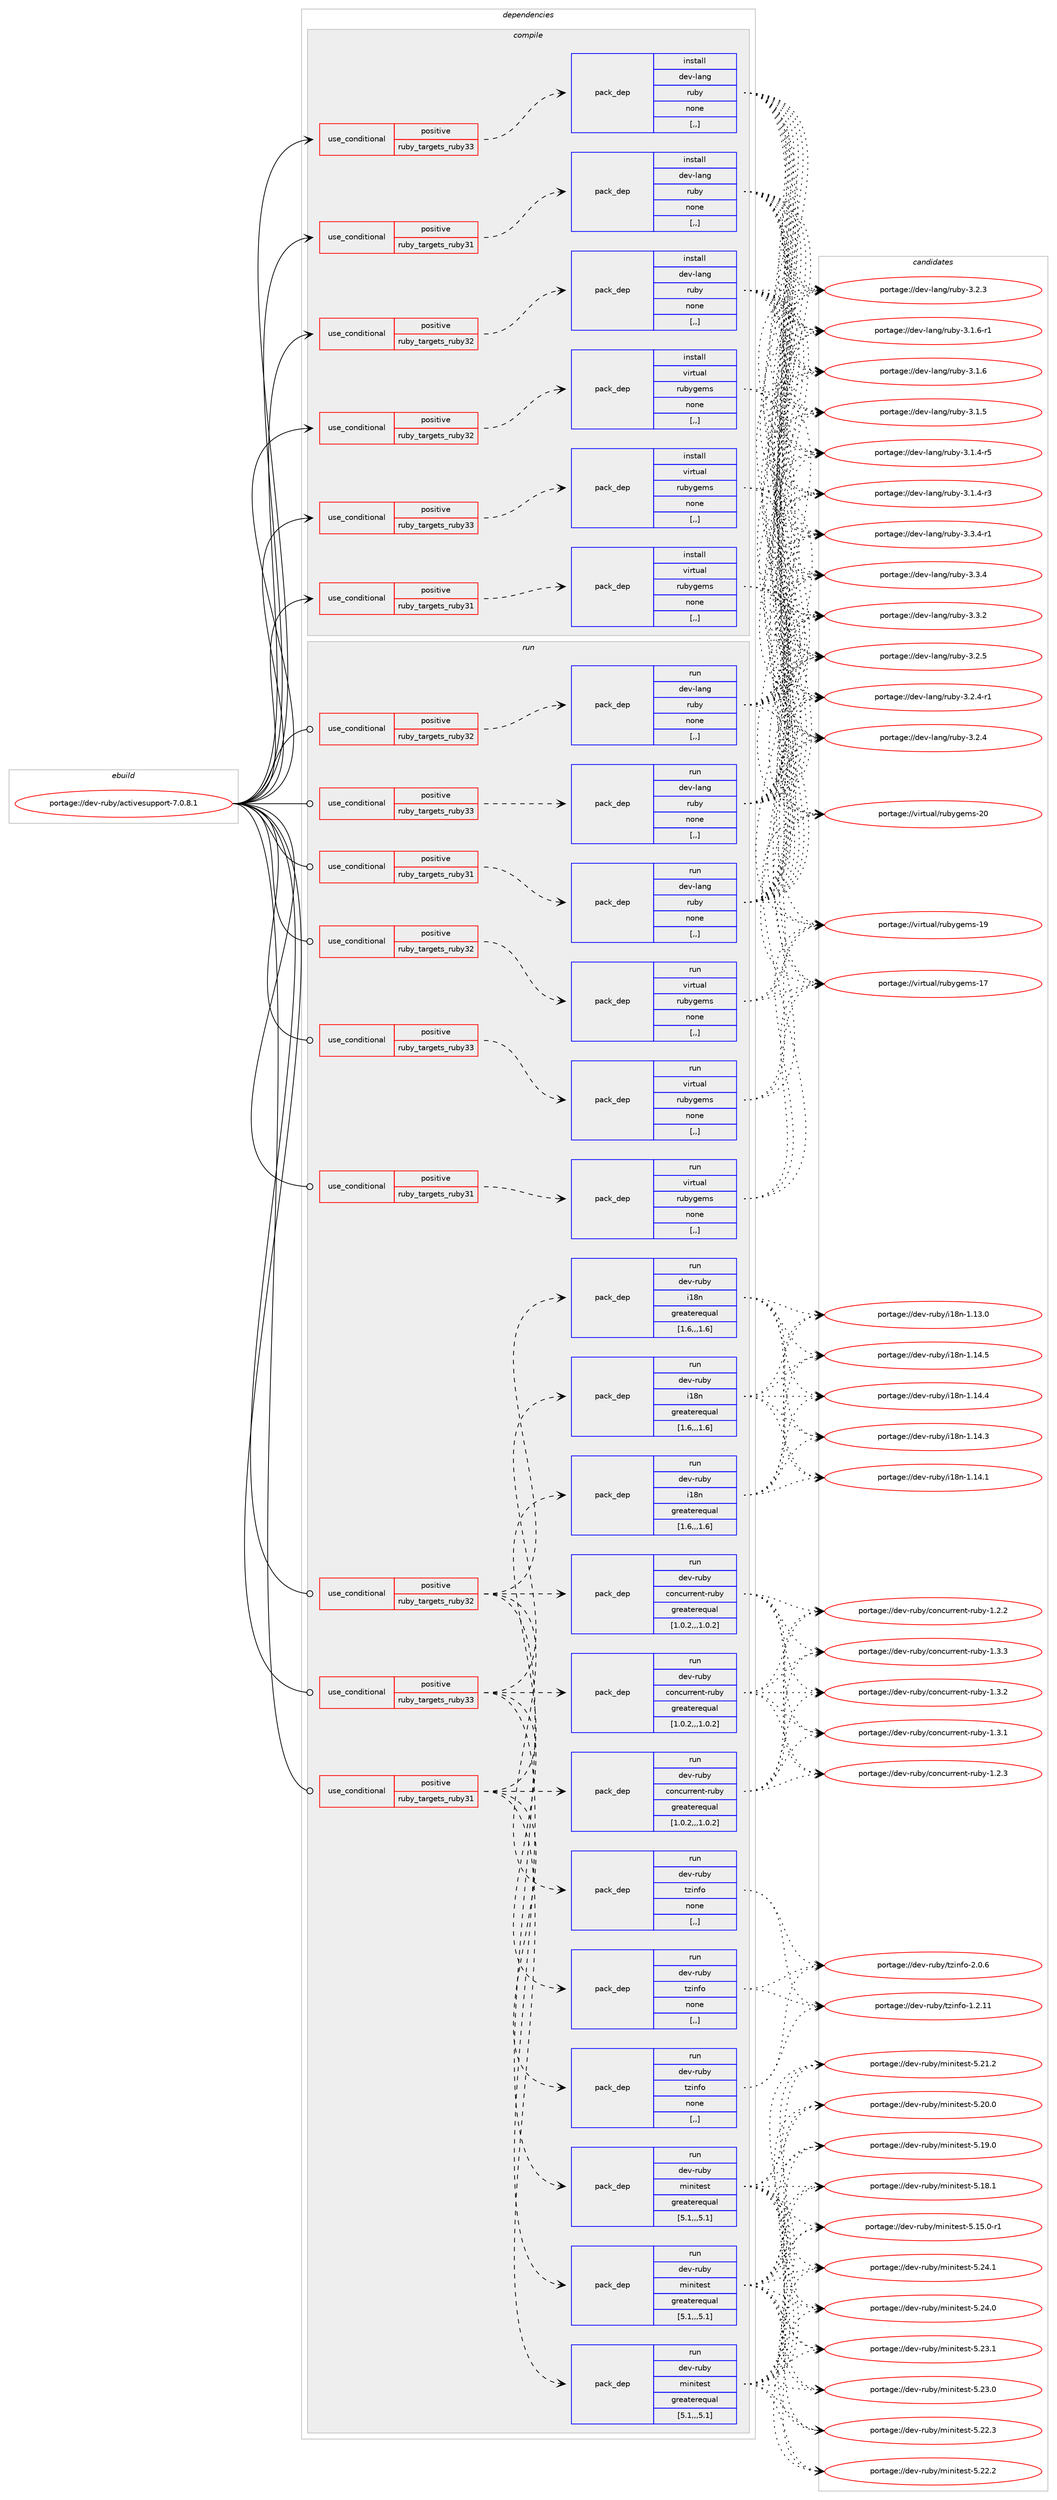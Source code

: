 digraph prolog {

# *************
# Graph options
# *************

newrank=true;
concentrate=true;
compound=true;
graph [rankdir=LR,fontname=Helvetica,fontsize=10,ranksep=1.5];#, ranksep=2.5, nodesep=0.2];
edge  [arrowhead=vee];
node  [fontname=Helvetica,fontsize=10];

# **********
# The ebuild
# **********

subgraph cluster_leftcol {
color=gray;
label=<<i>ebuild</i>>;
id [label="portage://dev-ruby/activesupport-7.0.8.1", color=red, width=4, href="../dev-ruby/activesupport-7.0.8.1.svg"];
}

# ****************
# The dependencies
# ****************

subgraph cluster_midcol {
color=gray;
label=<<i>dependencies</i>>;
subgraph cluster_compile {
fillcolor="#eeeeee";
style=filled;
label=<<i>compile</i>>;
subgraph cond44037 {
dependency175780 [label=<<TABLE BORDER="0" CELLBORDER="1" CELLSPACING="0" CELLPADDING="4"><TR><TD ROWSPAN="3" CELLPADDING="10">use_conditional</TD></TR><TR><TD>positive</TD></TR><TR><TD>ruby_targets_ruby31</TD></TR></TABLE>>, shape=none, color=red];
subgraph pack130462 {
dependency175781 [label=<<TABLE BORDER="0" CELLBORDER="1" CELLSPACING="0" CELLPADDING="4" WIDTH="220"><TR><TD ROWSPAN="6" CELLPADDING="30">pack_dep</TD></TR><TR><TD WIDTH="110">install</TD></TR><TR><TD>dev-lang</TD></TR><TR><TD>ruby</TD></TR><TR><TD>none</TD></TR><TR><TD>[,,]</TD></TR></TABLE>>, shape=none, color=blue];
}
dependency175780:e -> dependency175781:w [weight=20,style="dashed",arrowhead="vee"];
}
id:e -> dependency175780:w [weight=20,style="solid",arrowhead="vee"];
subgraph cond44038 {
dependency175782 [label=<<TABLE BORDER="0" CELLBORDER="1" CELLSPACING="0" CELLPADDING="4"><TR><TD ROWSPAN="3" CELLPADDING="10">use_conditional</TD></TR><TR><TD>positive</TD></TR><TR><TD>ruby_targets_ruby31</TD></TR></TABLE>>, shape=none, color=red];
subgraph pack130463 {
dependency175783 [label=<<TABLE BORDER="0" CELLBORDER="1" CELLSPACING="0" CELLPADDING="4" WIDTH="220"><TR><TD ROWSPAN="6" CELLPADDING="30">pack_dep</TD></TR><TR><TD WIDTH="110">install</TD></TR><TR><TD>virtual</TD></TR><TR><TD>rubygems</TD></TR><TR><TD>none</TD></TR><TR><TD>[,,]</TD></TR></TABLE>>, shape=none, color=blue];
}
dependency175782:e -> dependency175783:w [weight=20,style="dashed",arrowhead="vee"];
}
id:e -> dependency175782:w [weight=20,style="solid",arrowhead="vee"];
subgraph cond44039 {
dependency175784 [label=<<TABLE BORDER="0" CELLBORDER="1" CELLSPACING="0" CELLPADDING="4"><TR><TD ROWSPAN="3" CELLPADDING="10">use_conditional</TD></TR><TR><TD>positive</TD></TR><TR><TD>ruby_targets_ruby32</TD></TR></TABLE>>, shape=none, color=red];
subgraph pack130464 {
dependency175785 [label=<<TABLE BORDER="0" CELLBORDER="1" CELLSPACING="0" CELLPADDING="4" WIDTH="220"><TR><TD ROWSPAN="6" CELLPADDING="30">pack_dep</TD></TR><TR><TD WIDTH="110">install</TD></TR><TR><TD>dev-lang</TD></TR><TR><TD>ruby</TD></TR><TR><TD>none</TD></TR><TR><TD>[,,]</TD></TR></TABLE>>, shape=none, color=blue];
}
dependency175784:e -> dependency175785:w [weight=20,style="dashed",arrowhead="vee"];
}
id:e -> dependency175784:w [weight=20,style="solid",arrowhead="vee"];
subgraph cond44040 {
dependency175786 [label=<<TABLE BORDER="0" CELLBORDER="1" CELLSPACING="0" CELLPADDING="4"><TR><TD ROWSPAN="3" CELLPADDING="10">use_conditional</TD></TR><TR><TD>positive</TD></TR><TR><TD>ruby_targets_ruby32</TD></TR></TABLE>>, shape=none, color=red];
subgraph pack130465 {
dependency175787 [label=<<TABLE BORDER="0" CELLBORDER="1" CELLSPACING="0" CELLPADDING="4" WIDTH="220"><TR><TD ROWSPAN="6" CELLPADDING="30">pack_dep</TD></TR><TR><TD WIDTH="110">install</TD></TR><TR><TD>virtual</TD></TR><TR><TD>rubygems</TD></TR><TR><TD>none</TD></TR><TR><TD>[,,]</TD></TR></TABLE>>, shape=none, color=blue];
}
dependency175786:e -> dependency175787:w [weight=20,style="dashed",arrowhead="vee"];
}
id:e -> dependency175786:w [weight=20,style="solid",arrowhead="vee"];
subgraph cond44041 {
dependency175788 [label=<<TABLE BORDER="0" CELLBORDER="1" CELLSPACING="0" CELLPADDING="4"><TR><TD ROWSPAN="3" CELLPADDING="10">use_conditional</TD></TR><TR><TD>positive</TD></TR><TR><TD>ruby_targets_ruby33</TD></TR></TABLE>>, shape=none, color=red];
subgraph pack130466 {
dependency175789 [label=<<TABLE BORDER="0" CELLBORDER="1" CELLSPACING="0" CELLPADDING="4" WIDTH="220"><TR><TD ROWSPAN="6" CELLPADDING="30">pack_dep</TD></TR><TR><TD WIDTH="110">install</TD></TR><TR><TD>dev-lang</TD></TR><TR><TD>ruby</TD></TR><TR><TD>none</TD></TR><TR><TD>[,,]</TD></TR></TABLE>>, shape=none, color=blue];
}
dependency175788:e -> dependency175789:w [weight=20,style="dashed",arrowhead="vee"];
}
id:e -> dependency175788:w [weight=20,style="solid",arrowhead="vee"];
subgraph cond44042 {
dependency175790 [label=<<TABLE BORDER="0" CELLBORDER="1" CELLSPACING="0" CELLPADDING="4"><TR><TD ROWSPAN="3" CELLPADDING="10">use_conditional</TD></TR><TR><TD>positive</TD></TR><TR><TD>ruby_targets_ruby33</TD></TR></TABLE>>, shape=none, color=red];
subgraph pack130467 {
dependency175791 [label=<<TABLE BORDER="0" CELLBORDER="1" CELLSPACING="0" CELLPADDING="4" WIDTH="220"><TR><TD ROWSPAN="6" CELLPADDING="30">pack_dep</TD></TR><TR><TD WIDTH="110">install</TD></TR><TR><TD>virtual</TD></TR><TR><TD>rubygems</TD></TR><TR><TD>none</TD></TR><TR><TD>[,,]</TD></TR></TABLE>>, shape=none, color=blue];
}
dependency175790:e -> dependency175791:w [weight=20,style="dashed",arrowhead="vee"];
}
id:e -> dependency175790:w [weight=20,style="solid",arrowhead="vee"];
}
subgraph cluster_compileandrun {
fillcolor="#eeeeee";
style=filled;
label=<<i>compile and run</i>>;
}
subgraph cluster_run {
fillcolor="#eeeeee";
style=filled;
label=<<i>run</i>>;
subgraph cond44043 {
dependency175792 [label=<<TABLE BORDER="0" CELLBORDER="1" CELLSPACING="0" CELLPADDING="4"><TR><TD ROWSPAN="3" CELLPADDING="10">use_conditional</TD></TR><TR><TD>positive</TD></TR><TR><TD>ruby_targets_ruby31</TD></TR></TABLE>>, shape=none, color=red];
subgraph pack130468 {
dependency175793 [label=<<TABLE BORDER="0" CELLBORDER="1" CELLSPACING="0" CELLPADDING="4" WIDTH="220"><TR><TD ROWSPAN="6" CELLPADDING="30">pack_dep</TD></TR><TR><TD WIDTH="110">run</TD></TR><TR><TD>dev-lang</TD></TR><TR><TD>ruby</TD></TR><TR><TD>none</TD></TR><TR><TD>[,,]</TD></TR></TABLE>>, shape=none, color=blue];
}
dependency175792:e -> dependency175793:w [weight=20,style="dashed",arrowhead="vee"];
}
id:e -> dependency175792:w [weight=20,style="solid",arrowhead="odot"];
subgraph cond44044 {
dependency175794 [label=<<TABLE BORDER="0" CELLBORDER="1" CELLSPACING="0" CELLPADDING="4"><TR><TD ROWSPAN="3" CELLPADDING="10">use_conditional</TD></TR><TR><TD>positive</TD></TR><TR><TD>ruby_targets_ruby31</TD></TR></TABLE>>, shape=none, color=red];
subgraph pack130469 {
dependency175795 [label=<<TABLE BORDER="0" CELLBORDER="1" CELLSPACING="0" CELLPADDING="4" WIDTH="220"><TR><TD ROWSPAN="6" CELLPADDING="30">pack_dep</TD></TR><TR><TD WIDTH="110">run</TD></TR><TR><TD>dev-ruby</TD></TR><TR><TD>concurrent-ruby</TD></TR><TR><TD>greaterequal</TD></TR><TR><TD>[1.0.2,,,1.0.2]</TD></TR></TABLE>>, shape=none, color=blue];
}
dependency175794:e -> dependency175795:w [weight=20,style="dashed",arrowhead="vee"];
subgraph pack130470 {
dependency175796 [label=<<TABLE BORDER="0" CELLBORDER="1" CELLSPACING="0" CELLPADDING="4" WIDTH="220"><TR><TD ROWSPAN="6" CELLPADDING="30">pack_dep</TD></TR><TR><TD WIDTH="110">run</TD></TR><TR><TD>dev-ruby</TD></TR><TR><TD>i18n</TD></TR><TR><TD>greaterequal</TD></TR><TR><TD>[1.6,,,1.6]</TD></TR></TABLE>>, shape=none, color=blue];
}
dependency175794:e -> dependency175796:w [weight=20,style="dashed",arrowhead="vee"];
subgraph pack130471 {
dependency175797 [label=<<TABLE BORDER="0" CELLBORDER="1" CELLSPACING="0" CELLPADDING="4" WIDTH="220"><TR><TD ROWSPAN="6" CELLPADDING="30">pack_dep</TD></TR><TR><TD WIDTH="110">run</TD></TR><TR><TD>dev-ruby</TD></TR><TR><TD>tzinfo</TD></TR><TR><TD>none</TD></TR><TR><TD>[,,]</TD></TR></TABLE>>, shape=none, color=blue];
}
dependency175794:e -> dependency175797:w [weight=20,style="dashed",arrowhead="vee"];
subgraph pack130472 {
dependency175798 [label=<<TABLE BORDER="0" CELLBORDER="1" CELLSPACING="0" CELLPADDING="4" WIDTH="220"><TR><TD ROWSPAN="6" CELLPADDING="30">pack_dep</TD></TR><TR><TD WIDTH="110">run</TD></TR><TR><TD>dev-ruby</TD></TR><TR><TD>minitest</TD></TR><TR><TD>greaterequal</TD></TR><TR><TD>[5.1,,,5.1]</TD></TR></TABLE>>, shape=none, color=blue];
}
dependency175794:e -> dependency175798:w [weight=20,style="dashed",arrowhead="vee"];
}
id:e -> dependency175794:w [weight=20,style="solid",arrowhead="odot"];
subgraph cond44045 {
dependency175799 [label=<<TABLE BORDER="0" CELLBORDER="1" CELLSPACING="0" CELLPADDING="4"><TR><TD ROWSPAN="3" CELLPADDING="10">use_conditional</TD></TR><TR><TD>positive</TD></TR><TR><TD>ruby_targets_ruby31</TD></TR></TABLE>>, shape=none, color=red];
subgraph pack130473 {
dependency175800 [label=<<TABLE BORDER="0" CELLBORDER="1" CELLSPACING="0" CELLPADDING="4" WIDTH="220"><TR><TD ROWSPAN="6" CELLPADDING="30">pack_dep</TD></TR><TR><TD WIDTH="110">run</TD></TR><TR><TD>virtual</TD></TR><TR><TD>rubygems</TD></TR><TR><TD>none</TD></TR><TR><TD>[,,]</TD></TR></TABLE>>, shape=none, color=blue];
}
dependency175799:e -> dependency175800:w [weight=20,style="dashed",arrowhead="vee"];
}
id:e -> dependency175799:w [weight=20,style="solid",arrowhead="odot"];
subgraph cond44046 {
dependency175801 [label=<<TABLE BORDER="0" CELLBORDER="1" CELLSPACING="0" CELLPADDING="4"><TR><TD ROWSPAN="3" CELLPADDING="10">use_conditional</TD></TR><TR><TD>positive</TD></TR><TR><TD>ruby_targets_ruby32</TD></TR></TABLE>>, shape=none, color=red];
subgraph pack130474 {
dependency175802 [label=<<TABLE BORDER="0" CELLBORDER="1" CELLSPACING="0" CELLPADDING="4" WIDTH="220"><TR><TD ROWSPAN="6" CELLPADDING="30">pack_dep</TD></TR><TR><TD WIDTH="110">run</TD></TR><TR><TD>dev-lang</TD></TR><TR><TD>ruby</TD></TR><TR><TD>none</TD></TR><TR><TD>[,,]</TD></TR></TABLE>>, shape=none, color=blue];
}
dependency175801:e -> dependency175802:w [weight=20,style="dashed",arrowhead="vee"];
}
id:e -> dependency175801:w [weight=20,style="solid",arrowhead="odot"];
subgraph cond44047 {
dependency175803 [label=<<TABLE BORDER="0" CELLBORDER="1" CELLSPACING="0" CELLPADDING="4"><TR><TD ROWSPAN="3" CELLPADDING="10">use_conditional</TD></TR><TR><TD>positive</TD></TR><TR><TD>ruby_targets_ruby32</TD></TR></TABLE>>, shape=none, color=red];
subgraph pack130475 {
dependency175804 [label=<<TABLE BORDER="0" CELLBORDER="1" CELLSPACING="0" CELLPADDING="4" WIDTH="220"><TR><TD ROWSPAN="6" CELLPADDING="30">pack_dep</TD></TR><TR><TD WIDTH="110">run</TD></TR><TR><TD>dev-ruby</TD></TR><TR><TD>concurrent-ruby</TD></TR><TR><TD>greaterequal</TD></TR><TR><TD>[1.0.2,,,1.0.2]</TD></TR></TABLE>>, shape=none, color=blue];
}
dependency175803:e -> dependency175804:w [weight=20,style="dashed",arrowhead="vee"];
subgraph pack130476 {
dependency175805 [label=<<TABLE BORDER="0" CELLBORDER="1" CELLSPACING="0" CELLPADDING="4" WIDTH="220"><TR><TD ROWSPAN="6" CELLPADDING="30">pack_dep</TD></TR><TR><TD WIDTH="110">run</TD></TR><TR><TD>dev-ruby</TD></TR><TR><TD>i18n</TD></TR><TR><TD>greaterequal</TD></TR><TR><TD>[1.6,,,1.6]</TD></TR></TABLE>>, shape=none, color=blue];
}
dependency175803:e -> dependency175805:w [weight=20,style="dashed",arrowhead="vee"];
subgraph pack130477 {
dependency175806 [label=<<TABLE BORDER="0" CELLBORDER="1" CELLSPACING="0" CELLPADDING="4" WIDTH="220"><TR><TD ROWSPAN="6" CELLPADDING="30">pack_dep</TD></TR><TR><TD WIDTH="110">run</TD></TR><TR><TD>dev-ruby</TD></TR><TR><TD>tzinfo</TD></TR><TR><TD>none</TD></TR><TR><TD>[,,]</TD></TR></TABLE>>, shape=none, color=blue];
}
dependency175803:e -> dependency175806:w [weight=20,style="dashed",arrowhead="vee"];
subgraph pack130478 {
dependency175807 [label=<<TABLE BORDER="0" CELLBORDER="1" CELLSPACING="0" CELLPADDING="4" WIDTH="220"><TR><TD ROWSPAN="6" CELLPADDING="30">pack_dep</TD></TR><TR><TD WIDTH="110">run</TD></TR><TR><TD>dev-ruby</TD></TR><TR><TD>minitest</TD></TR><TR><TD>greaterequal</TD></TR><TR><TD>[5.1,,,5.1]</TD></TR></TABLE>>, shape=none, color=blue];
}
dependency175803:e -> dependency175807:w [weight=20,style="dashed",arrowhead="vee"];
}
id:e -> dependency175803:w [weight=20,style="solid",arrowhead="odot"];
subgraph cond44048 {
dependency175808 [label=<<TABLE BORDER="0" CELLBORDER="1" CELLSPACING="0" CELLPADDING="4"><TR><TD ROWSPAN="3" CELLPADDING="10">use_conditional</TD></TR><TR><TD>positive</TD></TR><TR><TD>ruby_targets_ruby32</TD></TR></TABLE>>, shape=none, color=red];
subgraph pack130479 {
dependency175809 [label=<<TABLE BORDER="0" CELLBORDER="1" CELLSPACING="0" CELLPADDING="4" WIDTH="220"><TR><TD ROWSPAN="6" CELLPADDING="30">pack_dep</TD></TR><TR><TD WIDTH="110">run</TD></TR><TR><TD>virtual</TD></TR><TR><TD>rubygems</TD></TR><TR><TD>none</TD></TR><TR><TD>[,,]</TD></TR></TABLE>>, shape=none, color=blue];
}
dependency175808:e -> dependency175809:w [weight=20,style="dashed",arrowhead="vee"];
}
id:e -> dependency175808:w [weight=20,style="solid",arrowhead="odot"];
subgraph cond44049 {
dependency175810 [label=<<TABLE BORDER="0" CELLBORDER="1" CELLSPACING="0" CELLPADDING="4"><TR><TD ROWSPAN="3" CELLPADDING="10">use_conditional</TD></TR><TR><TD>positive</TD></TR><TR><TD>ruby_targets_ruby33</TD></TR></TABLE>>, shape=none, color=red];
subgraph pack130480 {
dependency175811 [label=<<TABLE BORDER="0" CELLBORDER="1" CELLSPACING="0" CELLPADDING="4" WIDTH="220"><TR><TD ROWSPAN="6" CELLPADDING="30">pack_dep</TD></TR><TR><TD WIDTH="110">run</TD></TR><TR><TD>dev-lang</TD></TR><TR><TD>ruby</TD></TR><TR><TD>none</TD></TR><TR><TD>[,,]</TD></TR></TABLE>>, shape=none, color=blue];
}
dependency175810:e -> dependency175811:w [weight=20,style="dashed",arrowhead="vee"];
}
id:e -> dependency175810:w [weight=20,style="solid",arrowhead="odot"];
subgraph cond44050 {
dependency175812 [label=<<TABLE BORDER="0" CELLBORDER="1" CELLSPACING="0" CELLPADDING="4"><TR><TD ROWSPAN="3" CELLPADDING="10">use_conditional</TD></TR><TR><TD>positive</TD></TR><TR><TD>ruby_targets_ruby33</TD></TR></TABLE>>, shape=none, color=red];
subgraph pack130481 {
dependency175813 [label=<<TABLE BORDER="0" CELLBORDER="1" CELLSPACING="0" CELLPADDING="4" WIDTH="220"><TR><TD ROWSPAN="6" CELLPADDING="30">pack_dep</TD></TR><TR><TD WIDTH="110">run</TD></TR><TR><TD>dev-ruby</TD></TR><TR><TD>concurrent-ruby</TD></TR><TR><TD>greaterequal</TD></TR><TR><TD>[1.0.2,,,1.0.2]</TD></TR></TABLE>>, shape=none, color=blue];
}
dependency175812:e -> dependency175813:w [weight=20,style="dashed",arrowhead="vee"];
subgraph pack130482 {
dependency175814 [label=<<TABLE BORDER="0" CELLBORDER="1" CELLSPACING="0" CELLPADDING="4" WIDTH="220"><TR><TD ROWSPAN="6" CELLPADDING="30">pack_dep</TD></TR><TR><TD WIDTH="110">run</TD></TR><TR><TD>dev-ruby</TD></TR><TR><TD>i18n</TD></TR><TR><TD>greaterequal</TD></TR><TR><TD>[1.6,,,1.6]</TD></TR></TABLE>>, shape=none, color=blue];
}
dependency175812:e -> dependency175814:w [weight=20,style="dashed",arrowhead="vee"];
subgraph pack130483 {
dependency175815 [label=<<TABLE BORDER="0" CELLBORDER="1" CELLSPACING="0" CELLPADDING="4" WIDTH="220"><TR><TD ROWSPAN="6" CELLPADDING="30">pack_dep</TD></TR><TR><TD WIDTH="110">run</TD></TR><TR><TD>dev-ruby</TD></TR><TR><TD>tzinfo</TD></TR><TR><TD>none</TD></TR><TR><TD>[,,]</TD></TR></TABLE>>, shape=none, color=blue];
}
dependency175812:e -> dependency175815:w [weight=20,style="dashed",arrowhead="vee"];
subgraph pack130484 {
dependency175816 [label=<<TABLE BORDER="0" CELLBORDER="1" CELLSPACING="0" CELLPADDING="4" WIDTH="220"><TR><TD ROWSPAN="6" CELLPADDING="30">pack_dep</TD></TR><TR><TD WIDTH="110">run</TD></TR><TR><TD>dev-ruby</TD></TR><TR><TD>minitest</TD></TR><TR><TD>greaterequal</TD></TR><TR><TD>[5.1,,,5.1]</TD></TR></TABLE>>, shape=none, color=blue];
}
dependency175812:e -> dependency175816:w [weight=20,style="dashed",arrowhead="vee"];
}
id:e -> dependency175812:w [weight=20,style="solid",arrowhead="odot"];
subgraph cond44051 {
dependency175817 [label=<<TABLE BORDER="0" CELLBORDER="1" CELLSPACING="0" CELLPADDING="4"><TR><TD ROWSPAN="3" CELLPADDING="10">use_conditional</TD></TR><TR><TD>positive</TD></TR><TR><TD>ruby_targets_ruby33</TD></TR></TABLE>>, shape=none, color=red];
subgraph pack130485 {
dependency175818 [label=<<TABLE BORDER="0" CELLBORDER="1" CELLSPACING="0" CELLPADDING="4" WIDTH="220"><TR><TD ROWSPAN="6" CELLPADDING="30">pack_dep</TD></TR><TR><TD WIDTH="110">run</TD></TR><TR><TD>virtual</TD></TR><TR><TD>rubygems</TD></TR><TR><TD>none</TD></TR><TR><TD>[,,]</TD></TR></TABLE>>, shape=none, color=blue];
}
dependency175817:e -> dependency175818:w [weight=20,style="dashed",arrowhead="vee"];
}
id:e -> dependency175817:w [weight=20,style="solid",arrowhead="odot"];
}
}

# **************
# The candidates
# **************

subgraph cluster_choices {
rank=same;
color=gray;
label=<<i>candidates</i>>;

subgraph choice130462 {
color=black;
nodesep=1;
choice100101118451089711010347114117981214551465146524511449 [label="portage://dev-lang/ruby-3.3.4-r1", color=red, width=4,href="../dev-lang/ruby-3.3.4-r1.svg"];
choice10010111845108971101034711411798121455146514652 [label="portage://dev-lang/ruby-3.3.4", color=red, width=4,href="../dev-lang/ruby-3.3.4.svg"];
choice10010111845108971101034711411798121455146514650 [label="portage://dev-lang/ruby-3.3.2", color=red, width=4,href="../dev-lang/ruby-3.3.2.svg"];
choice10010111845108971101034711411798121455146504653 [label="portage://dev-lang/ruby-3.2.5", color=red, width=4,href="../dev-lang/ruby-3.2.5.svg"];
choice100101118451089711010347114117981214551465046524511449 [label="portage://dev-lang/ruby-3.2.4-r1", color=red, width=4,href="../dev-lang/ruby-3.2.4-r1.svg"];
choice10010111845108971101034711411798121455146504652 [label="portage://dev-lang/ruby-3.2.4", color=red, width=4,href="../dev-lang/ruby-3.2.4.svg"];
choice10010111845108971101034711411798121455146504651 [label="portage://dev-lang/ruby-3.2.3", color=red, width=4,href="../dev-lang/ruby-3.2.3.svg"];
choice100101118451089711010347114117981214551464946544511449 [label="portage://dev-lang/ruby-3.1.6-r1", color=red, width=4,href="../dev-lang/ruby-3.1.6-r1.svg"];
choice10010111845108971101034711411798121455146494654 [label="portage://dev-lang/ruby-3.1.6", color=red, width=4,href="../dev-lang/ruby-3.1.6.svg"];
choice10010111845108971101034711411798121455146494653 [label="portage://dev-lang/ruby-3.1.5", color=red, width=4,href="../dev-lang/ruby-3.1.5.svg"];
choice100101118451089711010347114117981214551464946524511453 [label="portage://dev-lang/ruby-3.1.4-r5", color=red, width=4,href="../dev-lang/ruby-3.1.4-r5.svg"];
choice100101118451089711010347114117981214551464946524511451 [label="portage://dev-lang/ruby-3.1.4-r3", color=red, width=4,href="../dev-lang/ruby-3.1.4-r3.svg"];
dependency175781:e -> choice100101118451089711010347114117981214551465146524511449:w [style=dotted,weight="100"];
dependency175781:e -> choice10010111845108971101034711411798121455146514652:w [style=dotted,weight="100"];
dependency175781:e -> choice10010111845108971101034711411798121455146514650:w [style=dotted,weight="100"];
dependency175781:e -> choice10010111845108971101034711411798121455146504653:w [style=dotted,weight="100"];
dependency175781:e -> choice100101118451089711010347114117981214551465046524511449:w [style=dotted,weight="100"];
dependency175781:e -> choice10010111845108971101034711411798121455146504652:w [style=dotted,weight="100"];
dependency175781:e -> choice10010111845108971101034711411798121455146504651:w [style=dotted,weight="100"];
dependency175781:e -> choice100101118451089711010347114117981214551464946544511449:w [style=dotted,weight="100"];
dependency175781:e -> choice10010111845108971101034711411798121455146494654:w [style=dotted,weight="100"];
dependency175781:e -> choice10010111845108971101034711411798121455146494653:w [style=dotted,weight="100"];
dependency175781:e -> choice100101118451089711010347114117981214551464946524511453:w [style=dotted,weight="100"];
dependency175781:e -> choice100101118451089711010347114117981214551464946524511451:w [style=dotted,weight="100"];
}
subgraph choice130463 {
color=black;
nodesep=1;
choice118105114116117971084711411798121103101109115455048 [label="portage://virtual/rubygems-20", color=red, width=4,href="../virtual/rubygems-20.svg"];
choice118105114116117971084711411798121103101109115454957 [label="portage://virtual/rubygems-19", color=red, width=4,href="../virtual/rubygems-19.svg"];
choice118105114116117971084711411798121103101109115454955 [label="portage://virtual/rubygems-17", color=red, width=4,href="../virtual/rubygems-17.svg"];
dependency175783:e -> choice118105114116117971084711411798121103101109115455048:w [style=dotted,weight="100"];
dependency175783:e -> choice118105114116117971084711411798121103101109115454957:w [style=dotted,weight="100"];
dependency175783:e -> choice118105114116117971084711411798121103101109115454955:w [style=dotted,weight="100"];
}
subgraph choice130464 {
color=black;
nodesep=1;
choice100101118451089711010347114117981214551465146524511449 [label="portage://dev-lang/ruby-3.3.4-r1", color=red, width=4,href="../dev-lang/ruby-3.3.4-r1.svg"];
choice10010111845108971101034711411798121455146514652 [label="portage://dev-lang/ruby-3.3.4", color=red, width=4,href="../dev-lang/ruby-3.3.4.svg"];
choice10010111845108971101034711411798121455146514650 [label="portage://dev-lang/ruby-3.3.2", color=red, width=4,href="../dev-lang/ruby-3.3.2.svg"];
choice10010111845108971101034711411798121455146504653 [label="portage://dev-lang/ruby-3.2.5", color=red, width=4,href="../dev-lang/ruby-3.2.5.svg"];
choice100101118451089711010347114117981214551465046524511449 [label="portage://dev-lang/ruby-3.2.4-r1", color=red, width=4,href="../dev-lang/ruby-3.2.4-r1.svg"];
choice10010111845108971101034711411798121455146504652 [label="portage://dev-lang/ruby-3.2.4", color=red, width=4,href="../dev-lang/ruby-3.2.4.svg"];
choice10010111845108971101034711411798121455146504651 [label="portage://dev-lang/ruby-3.2.3", color=red, width=4,href="../dev-lang/ruby-3.2.3.svg"];
choice100101118451089711010347114117981214551464946544511449 [label="portage://dev-lang/ruby-3.1.6-r1", color=red, width=4,href="../dev-lang/ruby-3.1.6-r1.svg"];
choice10010111845108971101034711411798121455146494654 [label="portage://dev-lang/ruby-3.1.6", color=red, width=4,href="../dev-lang/ruby-3.1.6.svg"];
choice10010111845108971101034711411798121455146494653 [label="portage://dev-lang/ruby-3.1.5", color=red, width=4,href="../dev-lang/ruby-3.1.5.svg"];
choice100101118451089711010347114117981214551464946524511453 [label="portage://dev-lang/ruby-3.1.4-r5", color=red, width=4,href="../dev-lang/ruby-3.1.4-r5.svg"];
choice100101118451089711010347114117981214551464946524511451 [label="portage://dev-lang/ruby-3.1.4-r3", color=red, width=4,href="../dev-lang/ruby-3.1.4-r3.svg"];
dependency175785:e -> choice100101118451089711010347114117981214551465146524511449:w [style=dotted,weight="100"];
dependency175785:e -> choice10010111845108971101034711411798121455146514652:w [style=dotted,weight="100"];
dependency175785:e -> choice10010111845108971101034711411798121455146514650:w [style=dotted,weight="100"];
dependency175785:e -> choice10010111845108971101034711411798121455146504653:w [style=dotted,weight="100"];
dependency175785:e -> choice100101118451089711010347114117981214551465046524511449:w [style=dotted,weight="100"];
dependency175785:e -> choice10010111845108971101034711411798121455146504652:w [style=dotted,weight="100"];
dependency175785:e -> choice10010111845108971101034711411798121455146504651:w [style=dotted,weight="100"];
dependency175785:e -> choice100101118451089711010347114117981214551464946544511449:w [style=dotted,weight="100"];
dependency175785:e -> choice10010111845108971101034711411798121455146494654:w [style=dotted,weight="100"];
dependency175785:e -> choice10010111845108971101034711411798121455146494653:w [style=dotted,weight="100"];
dependency175785:e -> choice100101118451089711010347114117981214551464946524511453:w [style=dotted,weight="100"];
dependency175785:e -> choice100101118451089711010347114117981214551464946524511451:w [style=dotted,weight="100"];
}
subgraph choice130465 {
color=black;
nodesep=1;
choice118105114116117971084711411798121103101109115455048 [label="portage://virtual/rubygems-20", color=red, width=4,href="../virtual/rubygems-20.svg"];
choice118105114116117971084711411798121103101109115454957 [label="portage://virtual/rubygems-19", color=red, width=4,href="../virtual/rubygems-19.svg"];
choice118105114116117971084711411798121103101109115454955 [label="portage://virtual/rubygems-17", color=red, width=4,href="../virtual/rubygems-17.svg"];
dependency175787:e -> choice118105114116117971084711411798121103101109115455048:w [style=dotted,weight="100"];
dependency175787:e -> choice118105114116117971084711411798121103101109115454957:w [style=dotted,weight="100"];
dependency175787:e -> choice118105114116117971084711411798121103101109115454955:w [style=dotted,weight="100"];
}
subgraph choice130466 {
color=black;
nodesep=1;
choice100101118451089711010347114117981214551465146524511449 [label="portage://dev-lang/ruby-3.3.4-r1", color=red, width=4,href="../dev-lang/ruby-3.3.4-r1.svg"];
choice10010111845108971101034711411798121455146514652 [label="portage://dev-lang/ruby-3.3.4", color=red, width=4,href="../dev-lang/ruby-3.3.4.svg"];
choice10010111845108971101034711411798121455146514650 [label="portage://dev-lang/ruby-3.3.2", color=red, width=4,href="../dev-lang/ruby-3.3.2.svg"];
choice10010111845108971101034711411798121455146504653 [label="portage://dev-lang/ruby-3.2.5", color=red, width=4,href="../dev-lang/ruby-3.2.5.svg"];
choice100101118451089711010347114117981214551465046524511449 [label="portage://dev-lang/ruby-3.2.4-r1", color=red, width=4,href="../dev-lang/ruby-3.2.4-r1.svg"];
choice10010111845108971101034711411798121455146504652 [label="portage://dev-lang/ruby-3.2.4", color=red, width=4,href="../dev-lang/ruby-3.2.4.svg"];
choice10010111845108971101034711411798121455146504651 [label="portage://dev-lang/ruby-3.2.3", color=red, width=4,href="../dev-lang/ruby-3.2.3.svg"];
choice100101118451089711010347114117981214551464946544511449 [label="portage://dev-lang/ruby-3.1.6-r1", color=red, width=4,href="../dev-lang/ruby-3.1.6-r1.svg"];
choice10010111845108971101034711411798121455146494654 [label="portage://dev-lang/ruby-3.1.6", color=red, width=4,href="../dev-lang/ruby-3.1.6.svg"];
choice10010111845108971101034711411798121455146494653 [label="portage://dev-lang/ruby-3.1.5", color=red, width=4,href="../dev-lang/ruby-3.1.5.svg"];
choice100101118451089711010347114117981214551464946524511453 [label="portage://dev-lang/ruby-3.1.4-r5", color=red, width=4,href="../dev-lang/ruby-3.1.4-r5.svg"];
choice100101118451089711010347114117981214551464946524511451 [label="portage://dev-lang/ruby-3.1.4-r3", color=red, width=4,href="../dev-lang/ruby-3.1.4-r3.svg"];
dependency175789:e -> choice100101118451089711010347114117981214551465146524511449:w [style=dotted,weight="100"];
dependency175789:e -> choice10010111845108971101034711411798121455146514652:w [style=dotted,weight="100"];
dependency175789:e -> choice10010111845108971101034711411798121455146514650:w [style=dotted,weight="100"];
dependency175789:e -> choice10010111845108971101034711411798121455146504653:w [style=dotted,weight="100"];
dependency175789:e -> choice100101118451089711010347114117981214551465046524511449:w [style=dotted,weight="100"];
dependency175789:e -> choice10010111845108971101034711411798121455146504652:w [style=dotted,weight="100"];
dependency175789:e -> choice10010111845108971101034711411798121455146504651:w [style=dotted,weight="100"];
dependency175789:e -> choice100101118451089711010347114117981214551464946544511449:w [style=dotted,weight="100"];
dependency175789:e -> choice10010111845108971101034711411798121455146494654:w [style=dotted,weight="100"];
dependency175789:e -> choice10010111845108971101034711411798121455146494653:w [style=dotted,weight="100"];
dependency175789:e -> choice100101118451089711010347114117981214551464946524511453:w [style=dotted,weight="100"];
dependency175789:e -> choice100101118451089711010347114117981214551464946524511451:w [style=dotted,weight="100"];
}
subgraph choice130467 {
color=black;
nodesep=1;
choice118105114116117971084711411798121103101109115455048 [label="portage://virtual/rubygems-20", color=red, width=4,href="../virtual/rubygems-20.svg"];
choice118105114116117971084711411798121103101109115454957 [label="portage://virtual/rubygems-19", color=red, width=4,href="../virtual/rubygems-19.svg"];
choice118105114116117971084711411798121103101109115454955 [label="portage://virtual/rubygems-17", color=red, width=4,href="../virtual/rubygems-17.svg"];
dependency175791:e -> choice118105114116117971084711411798121103101109115455048:w [style=dotted,weight="100"];
dependency175791:e -> choice118105114116117971084711411798121103101109115454957:w [style=dotted,weight="100"];
dependency175791:e -> choice118105114116117971084711411798121103101109115454955:w [style=dotted,weight="100"];
}
subgraph choice130468 {
color=black;
nodesep=1;
choice100101118451089711010347114117981214551465146524511449 [label="portage://dev-lang/ruby-3.3.4-r1", color=red, width=4,href="../dev-lang/ruby-3.3.4-r1.svg"];
choice10010111845108971101034711411798121455146514652 [label="portage://dev-lang/ruby-3.3.4", color=red, width=4,href="../dev-lang/ruby-3.3.4.svg"];
choice10010111845108971101034711411798121455146514650 [label="portage://dev-lang/ruby-3.3.2", color=red, width=4,href="../dev-lang/ruby-3.3.2.svg"];
choice10010111845108971101034711411798121455146504653 [label="portage://dev-lang/ruby-3.2.5", color=red, width=4,href="../dev-lang/ruby-3.2.5.svg"];
choice100101118451089711010347114117981214551465046524511449 [label="portage://dev-lang/ruby-3.2.4-r1", color=red, width=4,href="../dev-lang/ruby-3.2.4-r1.svg"];
choice10010111845108971101034711411798121455146504652 [label="portage://dev-lang/ruby-3.2.4", color=red, width=4,href="../dev-lang/ruby-3.2.4.svg"];
choice10010111845108971101034711411798121455146504651 [label="portage://dev-lang/ruby-3.2.3", color=red, width=4,href="../dev-lang/ruby-3.2.3.svg"];
choice100101118451089711010347114117981214551464946544511449 [label="portage://dev-lang/ruby-3.1.6-r1", color=red, width=4,href="../dev-lang/ruby-3.1.6-r1.svg"];
choice10010111845108971101034711411798121455146494654 [label="portage://dev-lang/ruby-3.1.6", color=red, width=4,href="../dev-lang/ruby-3.1.6.svg"];
choice10010111845108971101034711411798121455146494653 [label="portage://dev-lang/ruby-3.1.5", color=red, width=4,href="../dev-lang/ruby-3.1.5.svg"];
choice100101118451089711010347114117981214551464946524511453 [label="portage://dev-lang/ruby-3.1.4-r5", color=red, width=4,href="../dev-lang/ruby-3.1.4-r5.svg"];
choice100101118451089711010347114117981214551464946524511451 [label="portage://dev-lang/ruby-3.1.4-r3", color=red, width=4,href="../dev-lang/ruby-3.1.4-r3.svg"];
dependency175793:e -> choice100101118451089711010347114117981214551465146524511449:w [style=dotted,weight="100"];
dependency175793:e -> choice10010111845108971101034711411798121455146514652:w [style=dotted,weight="100"];
dependency175793:e -> choice10010111845108971101034711411798121455146514650:w [style=dotted,weight="100"];
dependency175793:e -> choice10010111845108971101034711411798121455146504653:w [style=dotted,weight="100"];
dependency175793:e -> choice100101118451089711010347114117981214551465046524511449:w [style=dotted,weight="100"];
dependency175793:e -> choice10010111845108971101034711411798121455146504652:w [style=dotted,weight="100"];
dependency175793:e -> choice10010111845108971101034711411798121455146504651:w [style=dotted,weight="100"];
dependency175793:e -> choice100101118451089711010347114117981214551464946544511449:w [style=dotted,weight="100"];
dependency175793:e -> choice10010111845108971101034711411798121455146494654:w [style=dotted,weight="100"];
dependency175793:e -> choice10010111845108971101034711411798121455146494653:w [style=dotted,weight="100"];
dependency175793:e -> choice100101118451089711010347114117981214551464946524511453:w [style=dotted,weight="100"];
dependency175793:e -> choice100101118451089711010347114117981214551464946524511451:w [style=dotted,weight="100"];
}
subgraph choice130469 {
color=black;
nodesep=1;
choice10010111845114117981214799111110991171141141011101164511411798121454946514651 [label="portage://dev-ruby/concurrent-ruby-1.3.3", color=red, width=4,href="../dev-ruby/concurrent-ruby-1.3.3.svg"];
choice10010111845114117981214799111110991171141141011101164511411798121454946514650 [label="portage://dev-ruby/concurrent-ruby-1.3.2", color=red, width=4,href="../dev-ruby/concurrent-ruby-1.3.2.svg"];
choice10010111845114117981214799111110991171141141011101164511411798121454946514649 [label="portage://dev-ruby/concurrent-ruby-1.3.1", color=red, width=4,href="../dev-ruby/concurrent-ruby-1.3.1.svg"];
choice10010111845114117981214799111110991171141141011101164511411798121454946504651 [label="portage://dev-ruby/concurrent-ruby-1.2.3", color=red, width=4,href="../dev-ruby/concurrent-ruby-1.2.3.svg"];
choice10010111845114117981214799111110991171141141011101164511411798121454946504650 [label="portage://dev-ruby/concurrent-ruby-1.2.2", color=red, width=4,href="../dev-ruby/concurrent-ruby-1.2.2.svg"];
dependency175795:e -> choice10010111845114117981214799111110991171141141011101164511411798121454946514651:w [style=dotted,weight="100"];
dependency175795:e -> choice10010111845114117981214799111110991171141141011101164511411798121454946514650:w [style=dotted,weight="100"];
dependency175795:e -> choice10010111845114117981214799111110991171141141011101164511411798121454946514649:w [style=dotted,weight="100"];
dependency175795:e -> choice10010111845114117981214799111110991171141141011101164511411798121454946504651:w [style=dotted,weight="100"];
dependency175795:e -> choice10010111845114117981214799111110991171141141011101164511411798121454946504650:w [style=dotted,weight="100"];
}
subgraph choice130470 {
color=black;
nodesep=1;
choice100101118451141179812147105495611045494649524653 [label="portage://dev-ruby/i18n-1.14.5", color=red, width=4,href="../dev-ruby/i18n-1.14.5.svg"];
choice100101118451141179812147105495611045494649524652 [label="portage://dev-ruby/i18n-1.14.4", color=red, width=4,href="../dev-ruby/i18n-1.14.4.svg"];
choice100101118451141179812147105495611045494649524651 [label="portage://dev-ruby/i18n-1.14.3", color=red, width=4,href="../dev-ruby/i18n-1.14.3.svg"];
choice100101118451141179812147105495611045494649524649 [label="portage://dev-ruby/i18n-1.14.1", color=red, width=4,href="../dev-ruby/i18n-1.14.1.svg"];
choice100101118451141179812147105495611045494649514648 [label="portage://dev-ruby/i18n-1.13.0", color=red, width=4,href="../dev-ruby/i18n-1.13.0.svg"];
dependency175796:e -> choice100101118451141179812147105495611045494649524653:w [style=dotted,weight="100"];
dependency175796:e -> choice100101118451141179812147105495611045494649524652:w [style=dotted,weight="100"];
dependency175796:e -> choice100101118451141179812147105495611045494649524651:w [style=dotted,weight="100"];
dependency175796:e -> choice100101118451141179812147105495611045494649524649:w [style=dotted,weight="100"];
dependency175796:e -> choice100101118451141179812147105495611045494649514648:w [style=dotted,weight="100"];
}
subgraph choice130471 {
color=black;
nodesep=1;
choice100101118451141179812147116122105110102111455046484654 [label="portage://dev-ruby/tzinfo-2.0.6", color=red, width=4,href="../dev-ruby/tzinfo-2.0.6.svg"];
choice10010111845114117981214711612210511010211145494650464949 [label="portage://dev-ruby/tzinfo-1.2.11", color=red, width=4,href="../dev-ruby/tzinfo-1.2.11.svg"];
dependency175797:e -> choice100101118451141179812147116122105110102111455046484654:w [style=dotted,weight="100"];
dependency175797:e -> choice10010111845114117981214711612210511010211145494650464949:w [style=dotted,weight="100"];
}
subgraph choice130472 {
color=black;
nodesep=1;
choice10010111845114117981214710910511010511610111511645534650524649 [label="portage://dev-ruby/minitest-5.24.1", color=red, width=4,href="../dev-ruby/minitest-5.24.1.svg"];
choice10010111845114117981214710910511010511610111511645534650524648 [label="portage://dev-ruby/minitest-5.24.0", color=red, width=4,href="../dev-ruby/minitest-5.24.0.svg"];
choice10010111845114117981214710910511010511610111511645534650514649 [label="portage://dev-ruby/minitest-5.23.1", color=red, width=4,href="../dev-ruby/minitest-5.23.1.svg"];
choice10010111845114117981214710910511010511610111511645534650514648 [label="portage://dev-ruby/minitest-5.23.0", color=red, width=4,href="../dev-ruby/minitest-5.23.0.svg"];
choice10010111845114117981214710910511010511610111511645534650504651 [label="portage://dev-ruby/minitest-5.22.3", color=red, width=4,href="../dev-ruby/minitest-5.22.3.svg"];
choice10010111845114117981214710910511010511610111511645534650504650 [label="portage://dev-ruby/minitest-5.22.2", color=red, width=4,href="../dev-ruby/minitest-5.22.2.svg"];
choice10010111845114117981214710910511010511610111511645534650494650 [label="portage://dev-ruby/minitest-5.21.2", color=red, width=4,href="../dev-ruby/minitest-5.21.2.svg"];
choice10010111845114117981214710910511010511610111511645534650484648 [label="portage://dev-ruby/minitest-5.20.0", color=red, width=4,href="../dev-ruby/minitest-5.20.0.svg"];
choice10010111845114117981214710910511010511610111511645534649574648 [label="portage://dev-ruby/minitest-5.19.0", color=red, width=4,href="../dev-ruby/minitest-5.19.0.svg"];
choice10010111845114117981214710910511010511610111511645534649564649 [label="portage://dev-ruby/minitest-5.18.1", color=red, width=4,href="../dev-ruby/minitest-5.18.1.svg"];
choice100101118451141179812147109105110105116101115116455346495346484511449 [label="portage://dev-ruby/minitest-5.15.0-r1", color=red, width=4,href="../dev-ruby/minitest-5.15.0-r1.svg"];
dependency175798:e -> choice10010111845114117981214710910511010511610111511645534650524649:w [style=dotted,weight="100"];
dependency175798:e -> choice10010111845114117981214710910511010511610111511645534650524648:w [style=dotted,weight="100"];
dependency175798:e -> choice10010111845114117981214710910511010511610111511645534650514649:w [style=dotted,weight="100"];
dependency175798:e -> choice10010111845114117981214710910511010511610111511645534650514648:w [style=dotted,weight="100"];
dependency175798:e -> choice10010111845114117981214710910511010511610111511645534650504651:w [style=dotted,weight="100"];
dependency175798:e -> choice10010111845114117981214710910511010511610111511645534650504650:w [style=dotted,weight="100"];
dependency175798:e -> choice10010111845114117981214710910511010511610111511645534650494650:w [style=dotted,weight="100"];
dependency175798:e -> choice10010111845114117981214710910511010511610111511645534650484648:w [style=dotted,weight="100"];
dependency175798:e -> choice10010111845114117981214710910511010511610111511645534649574648:w [style=dotted,weight="100"];
dependency175798:e -> choice10010111845114117981214710910511010511610111511645534649564649:w [style=dotted,weight="100"];
dependency175798:e -> choice100101118451141179812147109105110105116101115116455346495346484511449:w [style=dotted,weight="100"];
}
subgraph choice130473 {
color=black;
nodesep=1;
choice118105114116117971084711411798121103101109115455048 [label="portage://virtual/rubygems-20", color=red, width=4,href="../virtual/rubygems-20.svg"];
choice118105114116117971084711411798121103101109115454957 [label="portage://virtual/rubygems-19", color=red, width=4,href="../virtual/rubygems-19.svg"];
choice118105114116117971084711411798121103101109115454955 [label="portage://virtual/rubygems-17", color=red, width=4,href="../virtual/rubygems-17.svg"];
dependency175800:e -> choice118105114116117971084711411798121103101109115455048:w [style=dotted,weight="100"];
dependency175800:e -> choice118105114116117971084711411798121103101109115454957:w [style=dotted,weight="100"];
dependency175800:e -> choice118105114116117971084711411798121103101109115454955:w [style=dotted,weight="100"];
}
subgraph choice130474 {
color=black;
nodesep=1;
choice100101118451089711010347114117981214551465146524511449 [label="portage://dev-lang/ruby-3.3.4-r1", color=red, width=4,href="../dev-lang/ruby-3.3.4-r1.svg"];
choice10010111845108971101034711411798121455146514652 [label="portage://dev-lang/ruby-3.3.4", color=red, width=4,href="../dev-lang/ruby-3.3.4.svg"];
choice10010111845108971101034711411798121455146514650 [label="portage://dev-lang/ruby-3.3.2", color=red, width=4,href="../dev-lang/ruby-3.3.2.svg"];
choice10010111845108971101034711411798121455146504653 [label="portage://dev-lang/ruby-3.2.5", color=red, width=4,href="../dev-lang/ruby-3.2.5.svg"];
choice100101118451089711010347114117981214551465046524511449 [label="portage://dev-lang/ruby-3.2.4-r1", color=red, width=4,href="../dev-lang/ruby-3.2.4-r1.svg"];
choice10010111845108971101034711411798121455146504652 [label="portage://dev-lang/ruby-3.2.4", color=red, width=4,href="../dev-lang/ruby-3.2.4.svg"];
choice10010111845108971101034711411798121455146504651 [label="portage://dev-lang/ruby-3.2.3", color=red, width=4,href="../dev-lang/ruby-3.2.3.svg"];
choice100101118451089711010347114117981214551464946544511449 [label="portage://dev-lang/ruby-3.1.6-r1", color=red, width=4,href="../dev-lang/ruby-3.1.6-r1.svg"];
choice10010111845108971101034711411798121455146494654 [label="portage://dev-lang/ruby-3.1.6", color=red, width=4,href="../dev-lang/ruby-3.1.6.svg"];
choice10010111845108971101034711411798121455146494653 [label="portage://dev-lang/ruby-3.1.5", color=red, width=4,href="../dev-lang/ruby-3.1.5.svg"];
choice100101118451089711010347114117981214551464946524511453 [label="portage://dev-lang/ruby-3.1.4-r5", color=red, width=4,href="../dev-lang/ruby-3.1.4-r5.svg"];
choice100101118451089711010347114117981214551464946524511451 [label="portage://dev-lang/ruby-3.1.4-r3", color=red, width=4,href="../dev-lang/ruby-3.1.4-r3.svg"];
dependency175802:e -> choice100101118451089711010347114117981214551465146524511449:w [style=dotted,weight="100"];
dependency175802:e -> choice10010111845108971101034711411798121455146514652:w [style=dotted,weight="100"];
dependency175802:e -> choice10010111845108971101034711411798121455146514650:w [style=dotted,weight="100"];
dependency175802:e -> choice10010111845108971101034711411798121455146504653:w [style=dotted,weight="100"];
dependency175802:e -> choice100101118451089711010347114117981214551465046524511449:w [style=dotted,weight="100"];
dependency175802:e -> choice10010111845108971101034711411798121455146504652:w [style=dotted,weight="100"];
dependency175802:e -> choice10010111845108971101034711411798121455146504651:w [style=dotted,weight="100"];
dependency175802:e -> choice100101118451089711010347114117981214551464946544511449:w [style=dotted,weight="100"];
dependency175802:e -> choice10010111845108971101034711411798121455146494654:w [style=dotted,weight="100"];
dependency175802:e -> choice10010111845108971101034711411798121455146494653:w [style=dotted,weight="100"];
dependency175802:e -> choice100101118451089711010347114117981214551464946524511453:w [style=dotted,weight="100"];
dependency175802:e -> choice100101118451089711010347114117981214551464946524511451:w [style=dotted,weight="100"];
}
subgraph choice130475 {
color=black;
nodesep=1;
choice10010111845114117981214799111110991171141141011101164511411798121454946514651 [label="portage://dev-ruby/concurrent-ruby-1.3.3", color=red, width=4,href="../dev-ruby/concurrent-ruby-1.3.3.svg"];
choice10010111845114117981214799111110991171141141011101164511411798121454946514650 [label="portage://dev-ruby/concurrent-ruby-1.3.2", color=red, width=4,href="../dev-ruby/concurrent-ruby-1.3.2.svg"];
choice10010111845114117981214799111110991171141141011101164511411798121454946514649 [label="portage://dev-ruby/concurrent-ruby-1.3.1", color=red, width=4,href="../dev-ruby/concurrent-ruby-1.3.1.svg"];
choice10010111845114117981214799111110991171141141011101164511411798121454946504651 [label="portage://dev-ruby/concurrent-ruby-1.2.3", color=red, width=4,href="../dev-ruby/concurrent-ruby-1.2.3.svg"];
choice10010111845114117981214799111110991171141141011101164511411798121454946504650 [label="portage://dev-ruby/concurrent-ruby-1.2.2", color=red, width=4,href="../dev-ruby/concurrent-ruby-1.2.2.svg"];
dependency175804:e -> choice10010111845114117981214799111110991171141141011101164511411798121454946514651:w [style=dotted,weight="100"];
dependency175804:e -> choice10010111845114117981214799111110991171141141011101164511411798121454946514650:w [style=dotted,weight="100"];
dependency175804:e -> choice10010111845114117981214799111110991171141141011101164511411798121454946514649:w [style=dotted,weight="100"];
dependency175804:e -> choice10010111845114117981214799111110991171141141011101164511411798121454946504651:w [style=dotted,weight="100"];
dependency175804:e -> choice10010111845114117981214799111110991171141141011101164511411798121454946504650:w [style=dotted,weight="100"];
}
subgraph choice130476 {
color=black;
nodesep=1;
choice100101118451141179812147105495611045494649524653 [label="portage://dev-ruby/i18n-1.14.5", color=red, width=4,href="../dev-ruby/i18n-1.14.5.svg"];
choice100101118451141179812147105495611045494649524652 [label="portage://dev-ruby/i18n-1.14.4", color=red, width=4,href="../dev-ruby/i18n-1.14.4.svg"];
choice100101118451141179812147105495611045494649524651 [label="portage://dev-ruby/i18n-1.14.3", color=red, width=4,href="../dev-ruby/i18n-1.14.3.svg"];
choice100101118451141179812147105495611045494649524649 [label="portage://dev-ruby/i18n-1.14.1", color=red, width=4,href="../dev-ruby/i18n-1.14.1.svg"];
choice100101118451141179812147105495611045494649514648 [label="portage://dev-ruby/i18n-1.13.0", color=red, width=4,href="../dev-ruby/i18n-1.13.0.svg"];
dependency175805:e -> choice100101118451141179812147105495611045494649524653:w [style=dotted,weight="100"];
dependency175805:e -> choice100101118451141179812147105495611045494649524652:w [style=dotted,weight="100"];
dependency175805:e -> choice100101118451141179812147105495611045494649524651:w [style=dotted,weight="100"];
dependency175805:e -> choice100101118451141179812147105495611045494649524649:w [style=dotted,weight="100"];
dependency175805:e -> choice100101118451141179812147105495611045494649514648:w [style=dotted,weight="100"];
}
subgraph choice130477 {
color=black;
nodesep=1;
choice100101118451141179812147116122105110102111455046484654 [label="portage://dev-ruby/tzinfo-2.0.6", color=red, width=4,href="../dev-ruby/tzinfo-2.0.6.svg"];
choice10010111845114117981214711612210511010211145494650464949 [label="portage://dev-ruby/tzinfo-1.2.11", color=red, width=4,href="../dev-ruby/tzinfo-1.2.11.svg"];
dependency175806:e -> choice100101118451141179812147116122105110102111455046484654:w [style=dotted,weight="100"];
dependency175806:e -> choice10010111845114117981214711612210511010211145494650464949:w [style=dotted,weight="100"];
}
subgraph choice130478 {
color=black;
nodesep=1;
choice10010111845114117981214710910511010511610111511645534650524649 [label="portage://dev-ruby/minitest-5.24.1", color=red, width=4,href="../dev-ruby/minitest-5.24.1.svg"];
choice10010111845114117981214710910511010511610111511645534650524648 [label="portage://dev-ruby/minitest-5.24.0", color=red, width=4,href="../dev-ruby/minitest-5.24.0.svg"];
choice10010111845114117981214710910511010511610111511645534650514649 [label="portage://dev-ruby/minitest-5.23.1", color=red, width=4,href="../dev-ruby/minitest-5.23.1.svg"];
choice10010111845114117981214710910511010511610111511645534650514648 [label="portage://dev-ruby/minitest-5.23.0", color=red, width=4,href="../dev-ruby/minitest-5.23.0.svg"];
choice10010111845114117981214710910511010511610111511645534650504651 [label="portage://dev-ruby/minitest-5.22.3", color=red, width=4,href="../dev-ruby/minitest-5.22.3.svg"];
choice10010111845114117981214710910511010511610111511645534650504650 [label="portage://dev-ruby/minitest-5.22.2", color=red, width=4,href="../dev-ruby/minitest-5.22.2.svg"];
choice10010111845114117981214710910511010511610111511645534650494650 [label="portage://dev-ruby/minitest-5.21.2", color=red, width=4,href="../dev-ruby/minitest-5.21.2.svg"];
choice10010111845114117981214710910511010511610111511645534650484648 [label="portage://dev-ruby/minitest-5.20.0", color=red, width=4,href="../dev-ruby/minitest-5.20.0.svg"];
choice10010111845114117981214710910511010511610111511645534649574648 [label="portage://dev-ruby/minitest-5.19.0", color=red, width=4,href="../dev-ruby/minitest-5.19.0.svg"];
choice10010111845114117981214710910511010511610111511645534649564649 [label="portage://dev-ruby/minitest-5.18.1", color=red, width=4,href="../dev-ruby/minitest-5.18.1.svg"];
choice100101118451141179812147109105110105116101115116455346495346484511449 [label="portage://dev-ruby/minitest-5.15.0-r1", color=red, width=4,href="../dev-ruby/minitest-5.15.0-r1.svg"];
dependency175807:e -> choice10010111845114117981214710910511010511610111511645534650524649:w [style=dotted,weight="100"];
dependency175807:e -> choice10010111845114117981214710910511010511610111511645534650524648:w [style=dotted,weight="100"];
dependency175807:e -> choice10010111845114117981214710910511010511610111511645534650514649:w [style=dotted,weight="100"];
dependency175807:e -> choice10010111845114117981214710910511010511610111511645534650514648:w [style=dotted,weight="100"];
dependency175807:e -> choice10010111845114117981214710910511010511610111511645534650504651:w [style=dotted,weight="100"];
dependency175807:e -> choice10010111845114117981214710910511010511610111511645534650504650:w [style=dotted,weight="100"];
dependency175807:e -> choice10010111845114117981214710910511010511610111511645534650494650:w [style=dotted,weight="100"];
dependency175807:e -> choice10010111845114117981214710910511010511610111511645534650484648:w [style=dotted,weight="100"];
dependency175807:e -> choice10010111845114117981214710910511010511610111511645534649574648:w [style=dotted,weight="100"];
dependency175807:e -> choice10010111845114117981214710910511010511610111511645534649564649:w [style=dotted,weight="100"];
dependency175807:e -> choice100101118451141179812147109105110105116101115116455346495346484511449:w [style=dotted,weight="100"];
}
subgraph choice130479 {
color=black;
nodesep=1;
choice118105114116117971084711411798121103101109115455048 [label="portage://virtual/rubygems-20", color=red, width=4,href="../virtual/rubygems-20.svg"];
choice118105114116117971084711411798121103101109115454957 [label="portage://virtual/rubygems-19", color=red, width=4,href="../virtual/rubygems-19.svg"];
choice118105114116117971084711411798121103101109115454955 [label="portage://virtual/rubygems-17", color=red, width=4,href="../virtual/rubygems-17.svg"];
dependency175809:e -> choice118105114116117971084711411798121103101109115455048:w [style=dotted,weight="100"];
dependency175809:e -> choice118105114116117971084711411798121103101109115454957:w [style=dotted,weight="100"];
dependency175809:e -> choice118105114116117971084711411798121103101109115454955:w [style=dotted,weight="100"];
}
subgraph choice130480 {
color=black;
nodesep=1;
choice100101118451089711010347114117981214551465146524511449 [label="portage://dev-lang/ruby-3.3.4-r1", color=red, width=4,href="../dev-lang/ruby-3.3.4-r1.svg"];
choice10010111845108971101034711411798121455146514652 [label="portage://dev-lang/ruby-3.3.4", color=red, width=4,href="../dev-lang/ruby-3.3.4.svg"];
choice10010111845108971101034711411798121455146514650 [label="portage://dev-lang/ruby-3.3.2", color=red, width=4,href="../dev-lang/ruby-3.3.2.svg"];
choice10010111845108971101034711411798121455146504653 [label="portage://dev-lang/ruby-3.2.5", color=red, width=4,href="../dev-lang/ruby-3.2.5.svg"];
choice100101118451089711010347114117981214551465046524511449 [label="portage://dev-lang/ruby-3.2.4-r1", color=red, width=4,href="../dev-lang/ruby-3.2.4-r1.svg"];
choice10010111845108971101034711411798121455146504652 [label="portage://dev-lang/ruby-3.2.4", color=red, width=4,href="../dev-lang/ruby-3.2.4.svg"];
choice10010111845108971101034711411798121455146504651 [label="portage://dev-lang/ruby-3.2.3", color=red, width=4,href="../dev-lang/ruby-3.2.3.svg"];
choice100101118451089711010347114117981214551464946544511449 [label="portage://dev-lang/ruby-3.1.6-r1", color=red, width=4,href="../dev-lang/ruby-3.1.6-r1.svg"];
choice10010111845108971101034711411798121455146494654 [label="portage://dev-lang/ruby-3.1.6", color=red, width=4,href="../dev-lang/ruby-3.1.6.svg"];
choice10010111845108971101034711411798121455146494653 [label="portage://dev-lang/ruby-3.1.5", color=red, width=4,href="../dev-lang/ruby-3.1.5.svg"];
choice100101118451089711010347114117981214551464946524511453 [label="portage://dev-lang/ruby-3.1.4-r5", color=red, width=4,href="../dev-lang/ruby-3.1.4-r5.svg"];
choice100101118451089711010347114117981214551464946524511451 [label="portage://dev-lang/ruby-3.1.4-r3", color=red, width=4,href="../dev-lang/ruby-3.1.4-r3.svg"];
dependency175811:e -> choice100101118451089711010347114117981214551465146524511449:w [style=dotted,weight="100"];
dependency175811:e -> choice10010111845108971101034711411798121455146514652:w [style=dotted,weight="100"];
dependency175811:e -> choice10010111845108971101034711411798121455146514650:w [style=dotted,weight="100"];
dependency175811:e -> choice10010111845108971101034711411798121455146504653:w [style=dotted,weight="100"];
dependency175811:e -> choice100101118451089711010347114117981214551465046524511449:w [style=dotted,weight="100"];
dependency175811:e -> choice10010111845108971101034711411798121455146504652:w [style=dotted,weight="100"];
dependency175811:e -> choice10010111845108971101034711411798121455146504651:w [style=dotted,weight="100"];
dependency175811:e -> choice100101118451089711010347114117981214551464946544511449:w [style=dotted,weight="100"];
dependency175811:e -> choice10010111845108971101034711411798121455146494654:w [style=dotted,weight="100"];
dependency175811:e -> choice10010111845108971101034711411798121455146494653:w [style=dotted,weight="100"];
dependency175811:e -> choice100101118451089711010347114117981214551464946524511453:w [style=dotted,weight="100"];
dependency175811:e -> choice100101118451089711010347114117981214551464946524511451:w [style=dotted,weight="100"];
}
subgraph choice130481 {
color=black;
nodesep=1;
choice10010111845114117981214799111110991171141141011101164511411798121454946514651 [label="portage://dev-ruby/concurrent-ruby-1.3.3", color=red, width=4,href="../dev-ruby/concurrent-ruby-1.3.3.svg"];
choice10010111845114117981214799111110991171141141011101164511411798121454946514650 [label="portage://dev-ruby/concurrent-ruby-1.3.2", color=red, width=4,href="../dev-ruby/concurrent-ruby-1.3.2.svg"];
choice10010111845114117981214799111110991171141141011101164511411798121454946514649 [label="portage://dev-ruby/concurrent-ruby-1.3.1", color=red, width=4,href="../dev-ruby/concurrent-ruby-1.3.1.svg"];
choice10010111845114117981214799111110991171141141011101164511411798121454946504651 [label="portage://dev-ruby/concurrent-ruby-1.2.3", color=red, width=4,href="../dev-ruby/concurrent-ruby-1.2.3.svg"];
choice10010111845114117981214799111110991171141141011101164511411798121454946504650 [label="portage://dev-ruby/concurrent-ruby-1.2.2", color=red, width=4,href="../dev-ruby/concurrent-ruby-1.2.2.svg"];
dependency175813:e -> choice10010111845114117981214799111110991171141141011101164511411798121454946514651:w [style=dotted,weight="100"];
dependency175813:e -> choice10010111845114117981214799111110991171141141011101164511411798121454946514650:w [style=dotted,weight="100"];
dependency175813:e -> choice10010111845114117981214799111110991171141141011101164511411798121454946514649:w [style=dotted,weight="100"];
dependency175813:e -> choice10010111845114117981214799111110991171141141011101164511411798121454946504651:w [style=dotted,weight="100"];
dependency175813:e -> choice10010111845114117981214799111110991171141141011101164511411798121454946504650:w [style=dotted,weight="100"];
}
subgraph choice130482 {
color=black;
nodesep=1;
choice100101118451141179812147105495611045494649524653 [label="portage://dev-ruby/i18n-1.14.5", color=red, width=4,href="../dev-ruby/i18n-1.14.5.svg"];
choice100101118451141179812147105495611045494649524652 [label="portage://dev-ruby/i18n-1.14.4", color=red, width=4,href="../dev-ruby/i18n-1.14.4.svg"];
choice100101118451141179812147105495611045494649524651 [label="portage://dev-ruby/i18n-1.14.3", color=red, width=4,href="../dev-ruby/i18n-1.14.3.svg"];
choice100101118451141179812147105495611045494649524649 [label="portage://dev-ruby/i18n-1.14.1", color=red, width=4,href="../dev-ruby/i18n-1.14.1.svg"];
choice100101118451141179812147105495611045494649514648 [label="portage://dev-ruby/i18n-1.13.0", color=red, width=4,href="../dev-ruby/i18n-1.13.0.svg"];
dependency175814:e -> choice100101118451141179812147105495611045494649524653:w [style=dotted,weight="100"];
dependency175814:e -> choice100101118451141179812147105495611045494649524652:w [style=dotted,weight="100"];
dependency175814:e -> choice100101118451141179812147105495611045494649524651:w [style=dotted,weight="100"];
dependency175814:e -> choice100101118451141179812147105495611045494649524649:w [style=dotted,weight="100"];
dependency175814:e -> choice100101118451141179812147105495611045494649514648:w [style=dotted,weight="100"];
}
subgraph choice130483 {
color=black;
nodesep=1;
choice100101118451141179812147116122105110102111455046484654 [label="portage://dev-ruby/tzinfo-2.0.6", color=red, width=4,href="../dev-ruby/tzinfo-2.0.6.svg"];
choice10010111845114117981214711612210511010211145494650464949 [label="portage://dev-ruby/tzinfo-1.2.11", color=red, width=4,href="../dev-ruby/tzinfo-1.2.11.svg"];
dependency175815:e -> choice100101118451141179812147116122105110102111455046484654:w [style=dotted,weight="100"];
dependency175815:e -> choice10010111845114117981214711612210511010211145494650464949:w [style=dotted,weight="100"];
}
subgraph choice130484 {
color=black;
nodesep=1;
choice10010111845114117981214710910511010511610111511645534650524649 [label="portage://dev-ruby/minitest-5.24.1", color=red, width=4,href="../dev-ruby/minitest-5.24.1.svg"];
choice10010111845114117981214710910511010511610111511645534650524648 [label="portage://dev-ruby/minitest-5.24.0", color=red, width=4,href="../dev-ruby/minitest-5.24.0.svg"];
choice10010111845114117981214710910511010511610111511645534650514649 [label="portage://dev-ruby/minitest-5.23.1", color=red, width=4,href="../dev-ruby/minitest-5.23.1.svg"];
choice10010111845114117981214710910511010511610111511645534650514648 [label="portage://dev-ruby/minitest-5.23.0", color=red, width=4,href="../dev-ruby/minitest-5.23.0.svg"];
choice10010111845114117981214710910511010511610111511645534650504651 [label="portage://dev-ruby/minitest-5.22.3", color=red, width=4,href="../dev-ruby/minitest-5.22.3.svg"];
choice10010111845114117981214710910511010511610111511645534650504650 [label="portage://dev-ruby/minitest-5.22.2", color=red, width=4,href="../dev-ruby/minitest-5.22.2.svg"];
choice10010111845114117981214710910511010511610111511645534650494650 [label="portage://dev-ruby/minitest-5.21.2", color=red, width=4,href="../dev-ruby/minitest-5.21.2.svg"];
choice10010111845114117981214710910511010511610111511645534650484648 [label="portage://dev-ruby/minitest-5.20.0", color=red, width=4,href="../dev-ruby/minitest-5.20.0.svg"];
choice10010111845114117981214710910511010511610111511645534649574648 [label="portage://dev-ruby/minitest-5.19.0", color=red, width=4,href="../dev-ruby/minitest-5.19.0.svg"];
choice10010111845114117981214710910511010511610111511645534649564649 [label="portage://dev-ruby/minitest-5.18.1", color=red, width=4,href="../dev-ruby/minitest-5.18.1.svg"];
choice100101118451141179812147109105110105116101115116455346495346484511449 [label="portage://dev-ruby/minitest-5.15.0-r1", color=red, width=4,href="../dev-ruby/minitest-5.15.0-r1.svg"];
dependency175816:e -> choice10010111845114117981214710910511010511610111511645534650524649:w [style=dotted,weight="100"];
dependency175816:e -> choice10010111845114117981214710910511010511610111511645534650524648:w [style=dotted,weight="100"];
dependency175816:e -> choice10010111845114117981214710910511010511610111511645534650514649:w [style=dotted,weight="100"];
dependency175816:e -> choice10010111845114117981214710910511010511610111511645534650514648:w [style=dotted,weight="100"];
dependency175816:e -> choice10010111845114117981214710910511010511610111511645534650504651:w [style=dotted,weight="100"];
dependency175816:e -> choice10010111845114117981214710910511010511610111511645534650504650:w [style=dotted,weight="100"];
dependency175816:e -> choice10010111845114117981214710910511010511610111511645534650494650:w [style=dotted,weight="100"];
dependency175816:e -> choice10010111845114117981214710910511010511610111511645534650484648:w [style=dotted,weight="100"];
dependency175816:e -> choice10010111845114117981214710910511010511610111511645534649574648:w [style=dotted,weight="100"];
dependency175816:e -> choice10010111845114117981214710910511010511610111511645534649564649:w [style=dotted,weight="100"];
dependency175816:e -> choice100101118451141179812147109105110105116101115116455346495346484511449:w [style=dotted,weight="100"];
}
subgraph choice130485 {
color=black;
nodesep=1;
choice118105114116117971084711411798121103101109115455048 [label="portage://virtual/rubygems-20", color=red, width=4,href="../virtual/rubygems-20.svg"];
choice118105114116117971084711411798121103101109115454957 [label="portage://virtual/rubygems-19", color=red, width=4,href="../virtual/rubygems-19.svg"];
choice118105114116117971084711411798121103101109115454955 [label="portage://virtual/rubygems-17", color=red, width=4,href="../virtual/rubygems-17.svg"];
dependency175818:e -> choice118105114116117971084711411798121103101109115455048:w [style=dotted,weight="100"];
dependency175818:e -> choice118105114116117971084711411798121103101109115454957:w [style=dotted,weight="100"];
dependency175818:e -> choice118105114116117971084711411798121103101109115454955:w [style=dotted,weight="100"];
}
}

}
